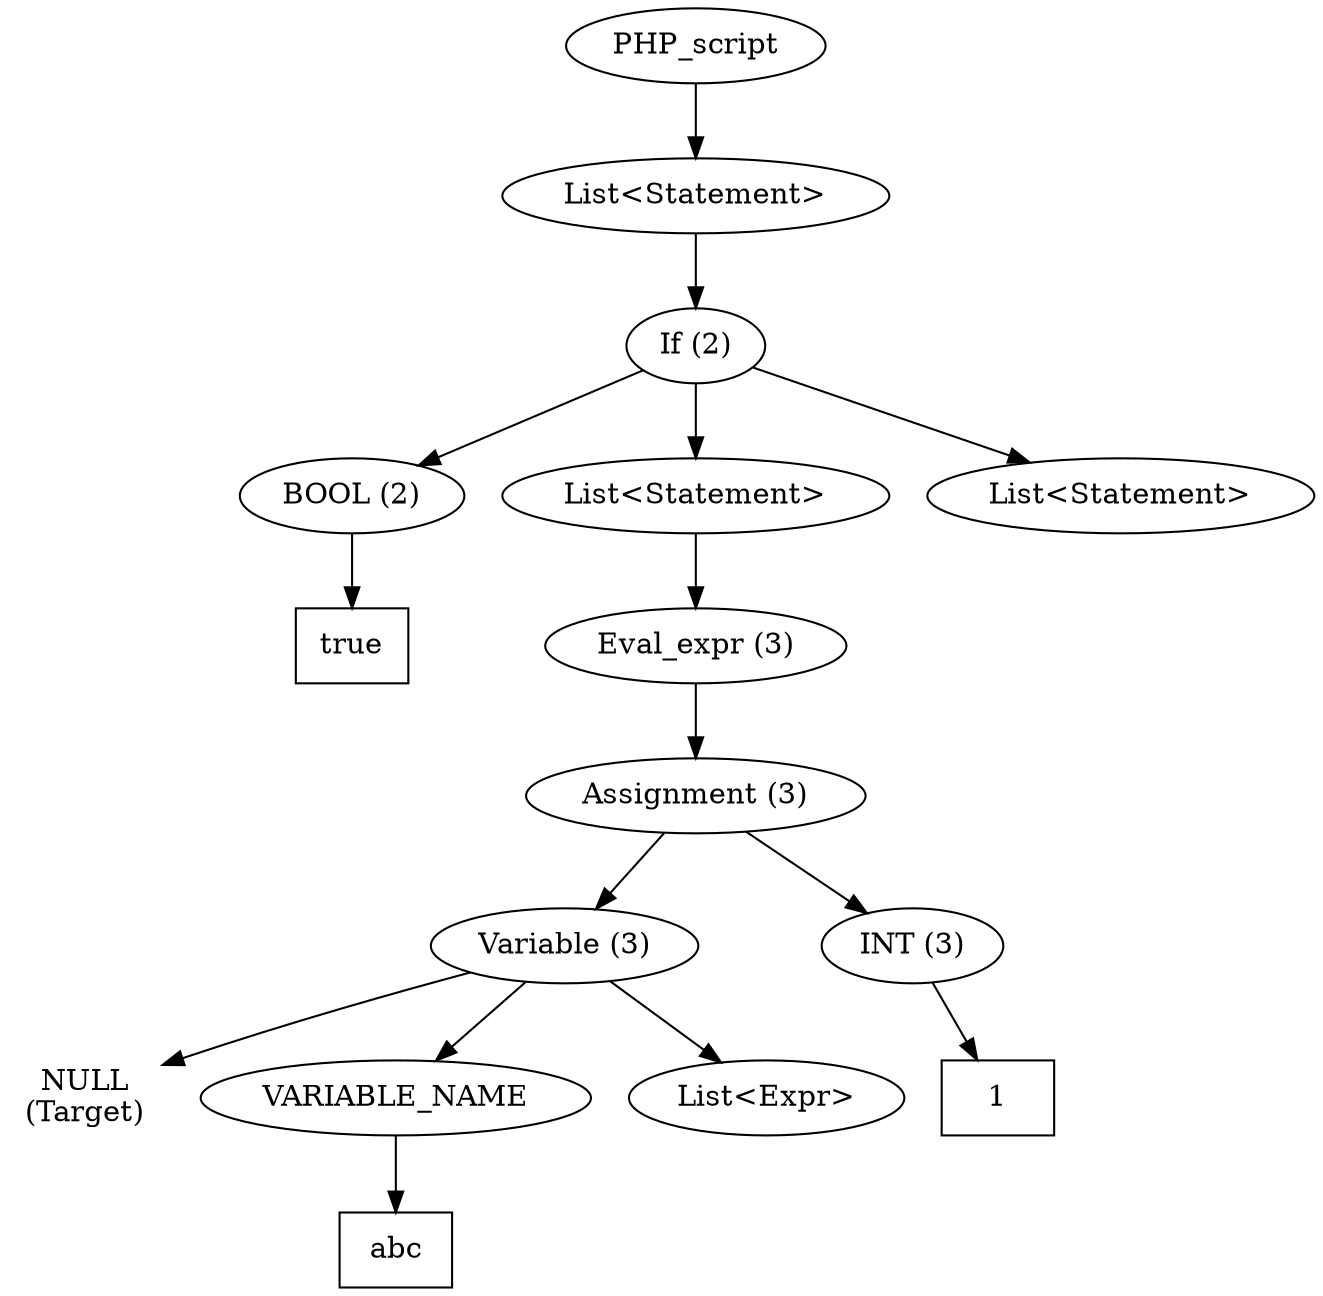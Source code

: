 /*
 * AST in dot format generated by phc -- the PHP compiler
 */

digraph AST {
ordering=out;
node_0 [label="PHP_script"];
node_1 [label="List<Statement>"];
node_0 -> node_1;
node_2 [label="If (2)"];
node_1 -> node_2;
node_3 [label="BOOL (2)"];
node_2 -> node_3;
node_4 [label="true", shape=box]
node_3 -> node_4;
node_5 [label="List<Statement>"];
node_2 -> node_5;
node_6 [label="Eval_expr (3)"];
node_5 -> node_6;
node_7 [label="Assignment (3)"];
node_6 -> node_7;
node_8 [label="Variable (3)"];
node_7 -> node_8;
node_9 [label="NULL\n(Target)", shape=plaintext]
node_8 -> node_9;
node_10 [label="VARIABLE_NAME"];
node_8 -> node_10;
node_11 [label="abc", shape=box]
node_10 -> node_11;
node_12 [label="List<Expr>"];
node_8 -> node_12;
node_13 [label="INT (3)"];
node_7 -> node_13;
node_14 [label="1", shape=box]
node_13 -> node_14;
node_15 [label="List<Statement>"];
node_2 -> node_15;
}